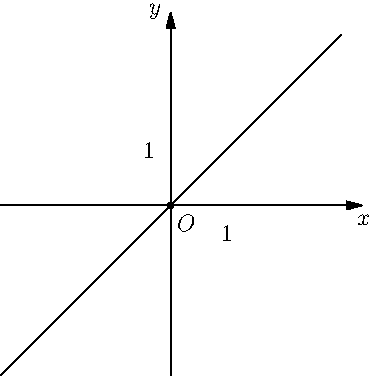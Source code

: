 import graph;

unitsize(x=1cm);
real f(real x){return x;}
xlimits( -3, 3);
ylimits( -3, 3);
draw(graph(f,-3,3));
xaxis(Label("$x$",position=EndPoint, align=SE),Ticks("%",extend=true), Arrow);
yaxis(Label("$y$",position=EndPoint, align=NW),Ticks("%",extend=true), Arrow);

labelx(1,2S);
labely(1,2W);
labelx("$O$",0,SE);
dot((0,0));
